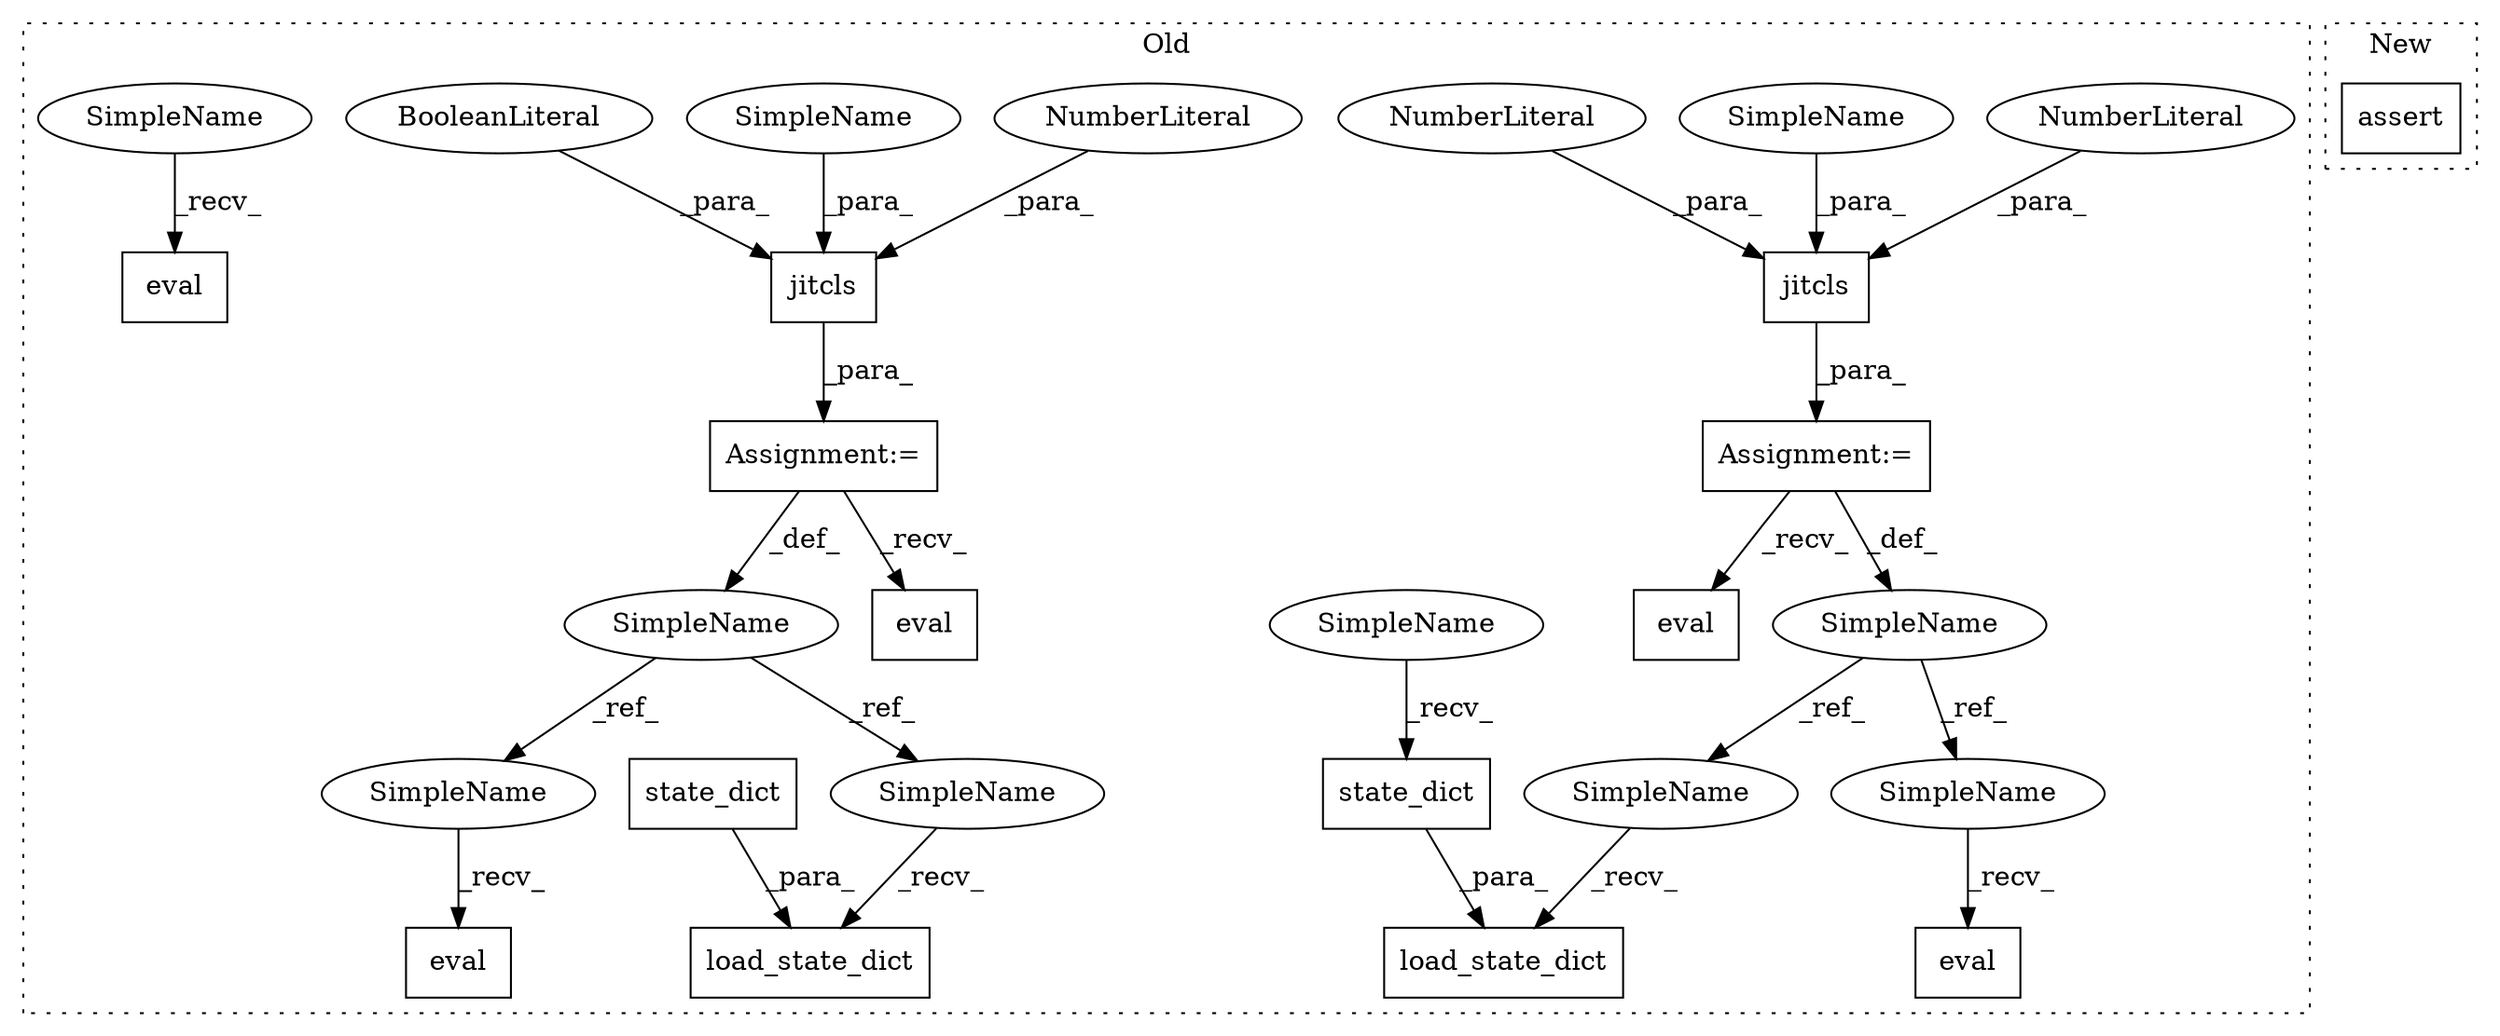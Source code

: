 digraph G {
subgraph cluster0 {
1 [label="jitcls" a="32" s="737,760" l="7,1" shape="box"];
3 [label="eval" a="32" s="882" l="6" shape="box"];
4 [label="SimpleName" a="42" s="729" l="7" shape="ellipse"];
5 [label="load_state_dict" a="32" s="775,808" l="16,1" shape="box"];
6 [label="state_dict" a="32" s="796" l="12" shape="box"];
7 [label="eval" a="32" s="905" l="6" shape="box"];
8 [label="Assignment:=" a="7" s="736" l="1" shape="box"];
9 [label="eval" a="32" s="862" l="6" shape="box"];
10 [label="NumberLiteral" a="34" s="753" l="1" shape="ellipse"];
11 [label="jitcls" a="32" s="1782,1810" l="7,1" shape="box"];
12 [label="NumberLiteral" a="34" s="1798" l="1" shape="ellipse"];
13 [label="eval" a="32" s="1932" l="6" shape="box"];
14 [label="SimpleName" a="42" s="1774" l="7" shape="ellipse"];
15 [label="load_state_dict" a="32" s="1825,1858" l="16,1" shape="box"];
16 [label="eval" a="32" s="1955" l="6" shape="box"];
17 [label="state_dict" a="32" s="1846" l="12" shape="box"];
18 [label="Assignment:=" a="7" s="1781" l="1" shape="box"];
19 [label="NumberLiteral" a="34" s="757" l="3" shape="ellipse"];
20 [label="BooleanLiteral" a="9" s="1806" l="4" shape="ellipse"];
21 [label="SimpleName" a="42" s="791" l="4" shape="ellipse"];
22 [label="SimpleName" a="42" s="857" l="4" shape="ellipse"];
23 [label="SimpleName" a="42" s="1817" l="7" shape="ellipse"];
24 [label="SimpleName" a="42" s="1924" l="7" shape="ellipse"];
25 [label="SimpleName" a="42" s="767" l="7" shape="ellipse"];
26 [label="SimpleName" a="42" s="874" l="7" shape="ellipse"];
27 [label="SimpleName" a="42" s="744" l="8" shape="ellipse"];
28 [label="SimpleName" a="42" s="1789" l="8" shape="ellipse"];
label = "Old";
style="dotted";
}
subgraph cluster1 {
2 [label="assert" a="6" s="1103" l="7" shape="box"];
label = "New";
style="dotted";
}
1 -> 8 [label="_para_"];
4 -> 26 [label="_ref_"];
4 -> 25 [label="_ref_"];
6 -> 5 [label="_para_"];
8 -> 4 [label="_def_"];
8 -> 7 [label="_recv_"];
10 -> 1 [label="_para_"];
11 -> 18 [label="_para_"];
12 -> 11 [label="_para_"];
14 -> 23 [label="_ref_"];
14 -> 24 [label="_ref_"];
17 -> 15 [label="_para_"];
18 -> 14 [label="_def_"];
18 -> 16 [label="_recv_"];
19 -> 1 [label="_para_"];
20 -> 11 [label="_para_"];
21 -> 6 [label="_recv_"];
22 -> 9 [label="_recv_"];
23 -> 15 [label="_recv_"];
24 -> 13 [label="_recv_"];
25 -> 5 [label="_recv_"];
26 -> 3 [label="_recv_"];
27 -> 1 [label="_para_"];
28 -> 11 [label="_para_"];
}